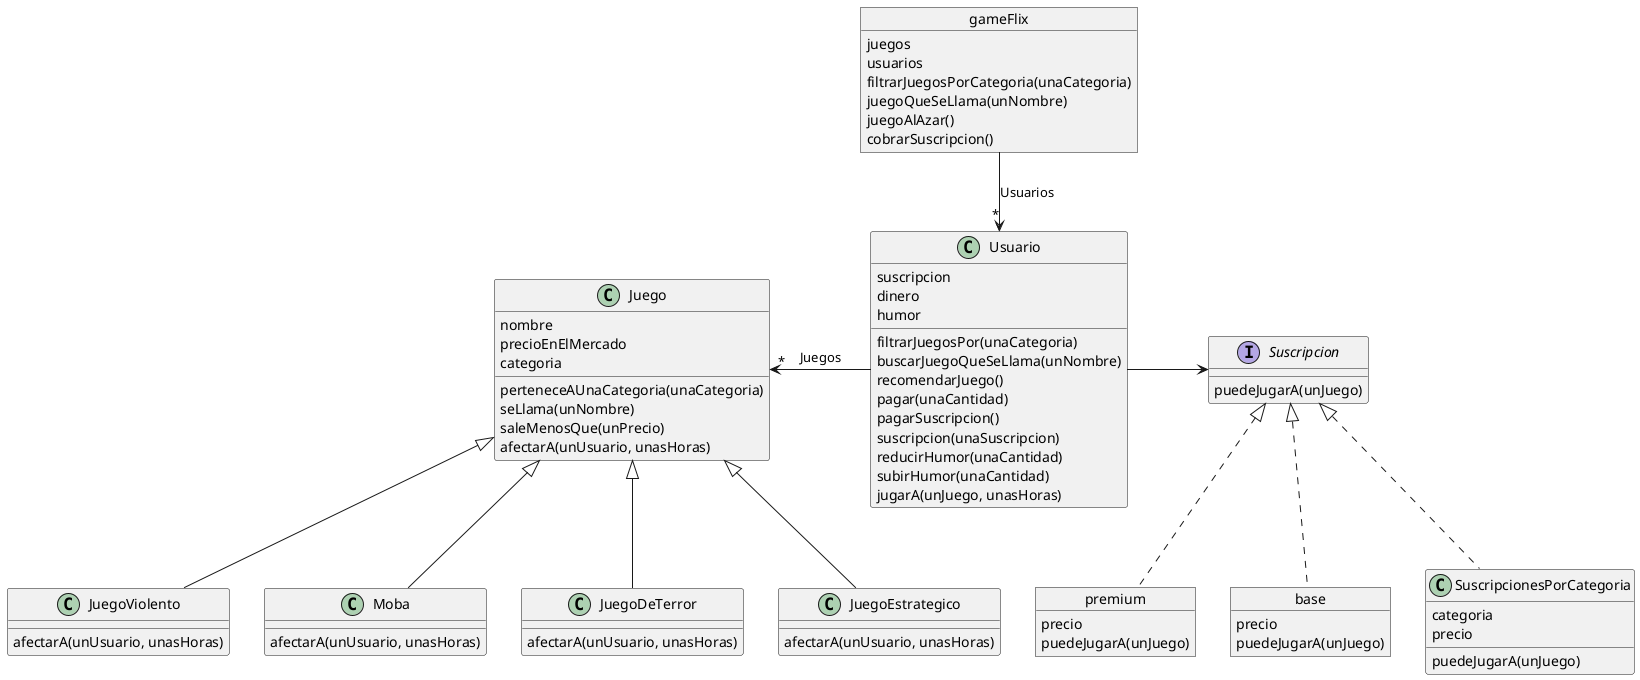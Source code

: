 @startuml gameFlixVol2
object gameFlix {
    juegos 
    usuarios 

    filtrarJuegosPorCategoria(unaCategoria)
    juegoQueSeLlama(unNombre)
    juegoAlAzar()
    cobrarSuscripcion()
}


class Usuario {
    suscripcion
    dinero 
    humor

    filtrarJuegosPor(unaCategoria)
    buscarJuegoQueSeLlama(unNombre)
    recomendarJuego()
    pagar(unaCantidad)
    pagarSuscripcion()
    suscripcion(unaSuscripcion)
    reducirHumor(unaCantidad)
    subirHumor(unaCantidad)
    jugarA(unJuego, unasHoras)
}


class Juego {
    nombre 
    precioEnElMercado
    categoria

    perteneceAUnaCategoria(unaCategoria)
    seLlama(unNombre)
    saleMenosQue(unPrecio)
    afectarA(unUsuario, unasHoras)
}

class JuegoViolento extends Juego {
    afectarA(unUsuario, unasHoras)
}

class Moba extends Juego {
    afectarA(unUsuario, unasHoras)
}

class JuegoDeTerror extends Juego {
    afectarA(unUsuario, unasHoras)
}

class JuegoEstrategico extends Juego {
    afectarA(unUsuario, unasHoras)
}


class SuscripcionesPorCategoria {
    categoria
    precio

    puedeJugarA(unJuego)
}

object premium {
    precio 

    puedeJugarA(unJuego)
}

object base {
    precio 

    puedeJugarA(unJuego)
}

interface Suscripcion {
    puedeJugarA(unJuego)
}


gameFlix --> "*" Usuario : Usuarios
Usuario -l-> "*" Juego : Juegos
Usuario -r-> Suscripcion
premium .u.|> Suscripcion
base .u.|> Suscripcion
SuscripcionesPorCategoria .u.|> Suscripcion


@enduml